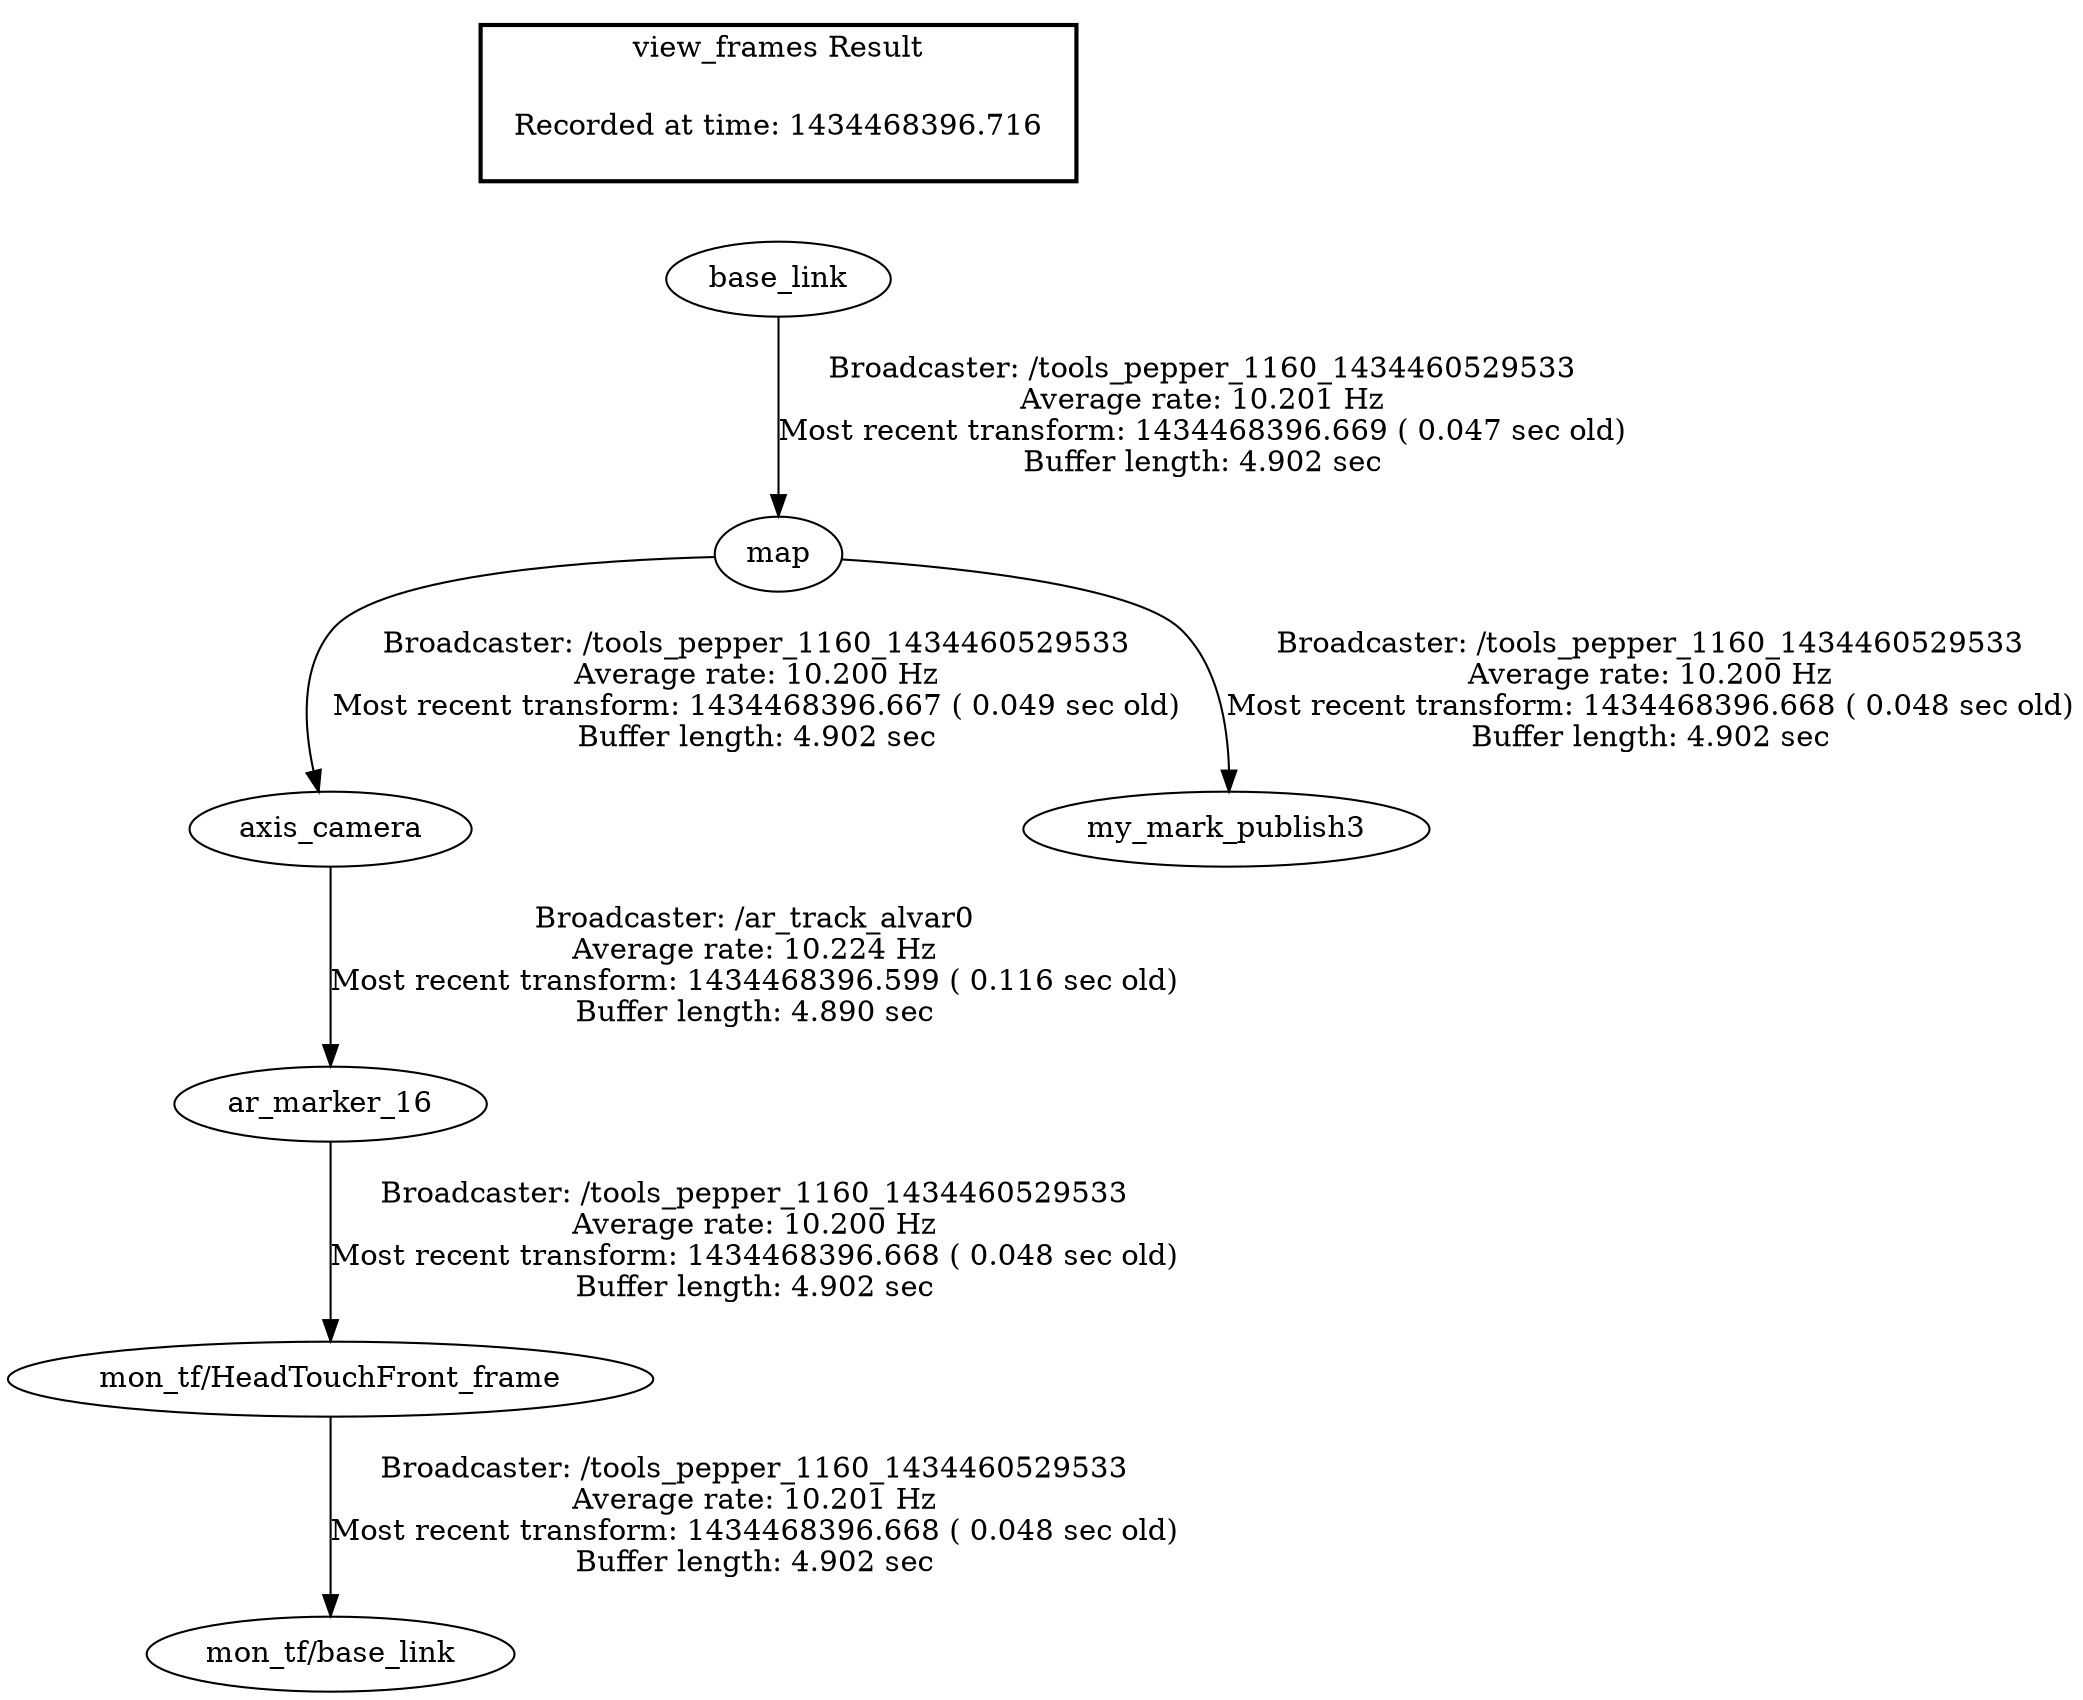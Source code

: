 digraph G {
"axis_camera" -> "ar_marker_16"[label="Broadcaster: /ar_track_alvar0\nAverage rate: 10.224 Hz\nMost recent transform: 1434468396.599 ( 0.116 sec old)\nBuffer length: 4.890 sec\n"];
"map" -> "axis_camera"[label="Broadcaster: /tools_pepper_1160_1434460529533\nAverage rate: 10.200 Hz\nMost recent transform: 1434468396.667 ( 0.049 sec old)\nBuffer length: 4.902 sec\n"];
"base_link" -> "map"[label="Broadcaster: /tools_pepper_1160_1434460529533\nAverage rate: 10.201 Hz\nMost recent transform: 1434468396.669 ( 0.047 sec old)\nBuffer length: 4.902 sec\n"];
"ar_marker_16" -> "mon_tf/HeadTouchFront_frame"[label="Broadcaster: /tools_pepper_1160_1434460529533\nAverage rate: 10.200 Hz\nMost recent transform: 1434468396.668 ( 0.048 sec old)\nBuffer length: 4.902 sec\n"];
"map" -> "my_mark_publish3"[label="Broadcaster: /tools_pepper_1160_1434460529533\nAverage rate: 10.200 Hz\nMost recent transform: 1434468396.668 ( 0.048 sec old)\nBuffer length: 4.902 sec\n"];
"mon_tf/HeadTouchFront_frame" -> "mon_tf/base_link"[label="Broadcaster: /tools_pepper_1160_1434460529533\nAverage rate: 10.201 Hz\nMost recent transform: 1434468396.668 ( 0.048 sec old)\nBuffer length: 4.902 sec\n"];
edge [style=invis];
 subgraph cluster_legend { style=bold; color=black; label ="view_frames Result";
"Recorded at time: 1434468396.716"[ shape=plaintext ] ;
 }->"base_link";
}